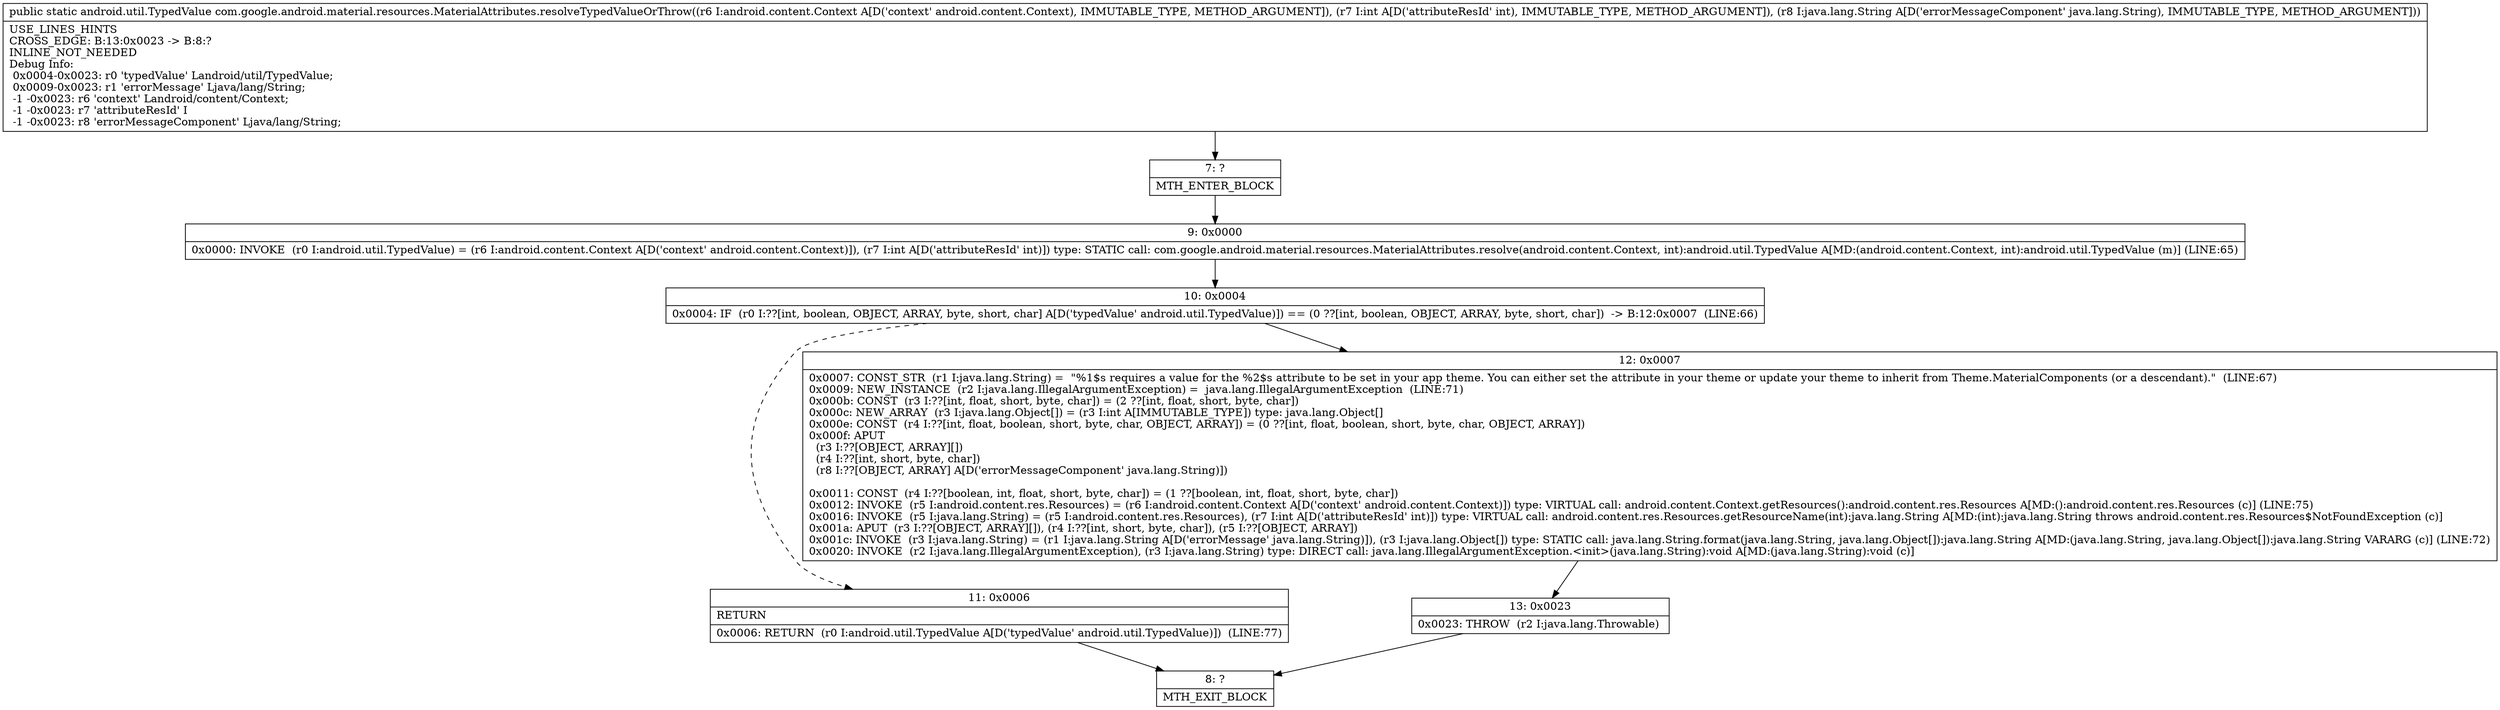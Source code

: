 digraph "CFG forcom.google.android.material.resources.MaterialAttributes.resolveTypedValueOrThrow(Landroid\/content\/Context;ILjava\/lang\/String;)Landroid\/util\/TypedValue;" {
Node_7 [shape=record,label="{7\:\ ?|MTH_ENTER_BLOCK\l}"];
Node_9 [shape=record,label="{9\:\ 0x0000|0x0000: INVOKE  (r0 I:android.util.TypedValue) = (r6 I:android.content.Context A[D('context' android.content.Context)]), (r7 I:int A[D('attributeResId' int)]) type: STATIC call: com.google.android.material.resources.MaterialAttributes.resolve(android.content.Context, int):android.util.TypedValue A[MD:(android.content.Context, int):android.util.TypedValue (m)] (LINE:65)\l}"];
Node_10 [shape=record,label="{10\:\ 0x0004|0x0004: IF  (r0 I:??[int, boolean, OBJECT, ARRAY, byte, short, char] A[D('typedValue' android.util.TypedValue)]) == (0 ??[int, boolean, OBJECT, ARRAY, byte, short, char])  \-\> B:12:0x0007  (LINE:66)\l}"];
Node_11 [shape=record,label="{11\:\ 0x0006|RETURN\l|0x0006: RETURN  (r0 I:android.util.TypedValue A[D('typedValue' android.util.TypedValue)])  (LINE:77)\l}"];
Node_8 [shape=record,label="{8\:\ ?|MTH_EXIT_BLOCK\l}"];
Node_12 [shape=record,label="{12\:\ 0x0007|0x0007: CONST_STR  (r1 I:java.lang.String) =  \"%1$s requires a value for the %2$s attribute to be set in your app theme. You can either set the attribute in your theme or update your theme to inherit from Theme.MaterialComponents (or a descendant).\"  (LINE:67)\l0x0009: NEW_INSTANCE  (r2 I:java.lang.IllegalArgumentException) =  java.lang.IllegalArgumentException  (LINE:71)\l0x000b: CONST  (r3 I:??[int, float, short, byte, char]) = (2 ??[int, float, short, byte, char]) \l0x000c: NEW_ARRAY  (r3 I:java.lang.Object[]) = (r3 I:int A[IMMUTABLE_TYPE]) type: java.lang.Object[] \l0x000e: CONST  (r4 I:??[int, float, boolean, short, byte, char, OBJECT, ARRAY]) = (0 ??[int, float, boolean, short, byte, char, OBJECT, ARRAY]) \l0x000f: APUT  \l  (r3 I:??[OBJECT, ARRAY][])\l  (r4 I:??[int, short, byte, char])\l  (r8 I:??[OBJECT, ARRAY] A[D('errorMessageComponent' java.lang.String)])\l \l0x0011: CONST  (r4 I:??[boolean, int, float, short, byte, char]) = (1 ??[boolean, int, float, short, byte, char]) \l0x0012: INVOKE  (r5 I:android.content.res.Resources) = (r6 I:android.content.Context A[D('context' android.content.Context)]) type: VIRTUAL call: android.content.Context.getResources():android.content.res.Resources A[MD:():android.content.res.Resources (c)] (LINE:75)\l0x0016: INVOKE  (r5 I:java.lang.String) = (r5 I:android.content.res.Resources), (r7 I:int A[D('attributeResId' int)]) type: VIRTUAL call: android.content.res.Resources.getResourceName(int):java.lang.String A[MD:(int):java.lang.String throws android.content.res.Resources$NotFoundException (c)]\l0x001a: APUT  (r3 I:??[OBJECT, ARRAY][]), (r4 I:??[int, short, byte, char]), (r5 I:??[OBJECT, ARRAY]) \l0x001c: INVOKE  (r3 I:java.lang.String) = (r1 I:java.lang.String A[D('errorMessage' java.lang.String)]), (r3 I:java.lang.Object[]) type: STATIC call: java.lang.String.format(java.lang.String, java.lang.Object[]):java.lang.String A[MD:(java.lang.String, java.lang.Object[]):java.lang.String VARARG (c)] (LINE:72)\l0x0020: INVOKE  (r2 I:java.lang.IllegalArgumentException), (r3 I:java.lang.String) type: DIRECT call: java.lang.IllegalArgumentException.\<init\>(java.lang.String):void A[MD:(java.lang.String):void (c)]\l}"];
Node_13 [shape=record,label="{13\:\ 0x0023|0x0023: THROW  (r2 I:java.lang.Throwable) \l}"];
MethodNode[shape=record,label="{public static android.util.TypedValue com.google.android.material.resources.MaterialAttributes.resolveTypedValueOrThrow((r6 I:android.content.Context A[D('context' android.content.Context), IMMUTABLE_TYPE, METHOD_ARGUMENT]), (r7 I:int A[D('attributeResId' int), IMMUTABLE_TYPE, METHOD_ARGUMENT]), (r8 I:java.lang.String A[D('errorMessageComponent' java.lang.String), IMMUTABLE_TYPE, METHOD_ARGUMENT]))  | USE_LINES_HINTS\lCROSS_EDGE: B:13:0x0023 \-\> B:8:?\lINLINE_NOT_NEEDED\lDebug Info:\l  0x0004\-0x0023: r0 'typedValue' Landroid\/util\/TypedValue;\l  0x0009\-0x0023: r1 'errorMessage' Ljava\/lang\/String;\l  \-1 \-0x0023: r6 'context' Landroid\/content\/Context;\l  \-1 \-0x0023: r7 'attributeResId' I\l  \-1 \-0x0023: r8 'errorMessageComponent' Ljava\/lang\/String;\l}"];
MethodNode -> Node_7;Node_7 -> Node_9;
Node_9 -> Node_10;
Node_10 -> Node_11[style=dashed];
Node_10 -> Node_12;
Node_11 -> Node_8;
Node_12 -> Node_13;
Node_13 -> Node_8;
}

